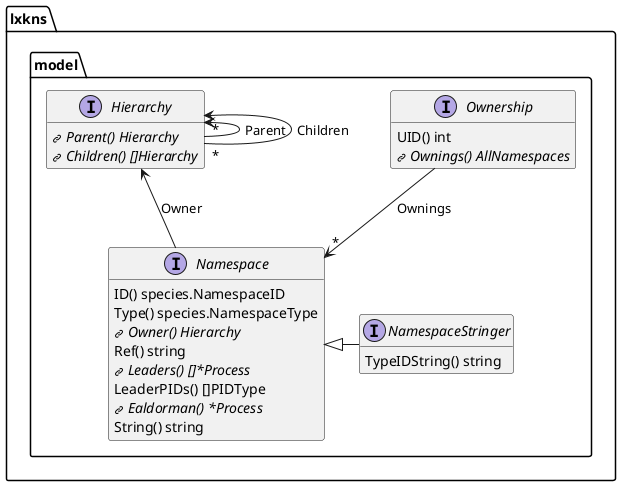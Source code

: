 @startuml lxkns-namespaces
hide empty fields
hide empty methods
!define L <size:12><&link-intact></size><i>

package "lxkns.model" {

interface Hierarchy {
  L Parent() Hierarchy
  L Children() []Hierarchy
}

interface Ownership {
  UID() int
  L Ownings() AllNamespaces
}

Hierarchy "*" -up-> Hierarchy : Parent
Hierarchy <-down- "*" Hierarchy : Children

Hierarchy -[hidden] Ownership

Ownership --> "*" Namespace : "Ownings"

interface Namespace {
  ID() species.NamespaceID
  Type() species.NamespaceType
  L Owner() Hierarchy
  Ref() string
  L Leaders() []*Process
  LeaderPIDs() []PIDType
  L Ealdorman() *Process
  String() string
}

Hierarchy <-- Namespace : "Owner"

interface NamespaceStringer {
  TypeIDString() string
}
Namespace <|- NamespaceStringer

@enduml

